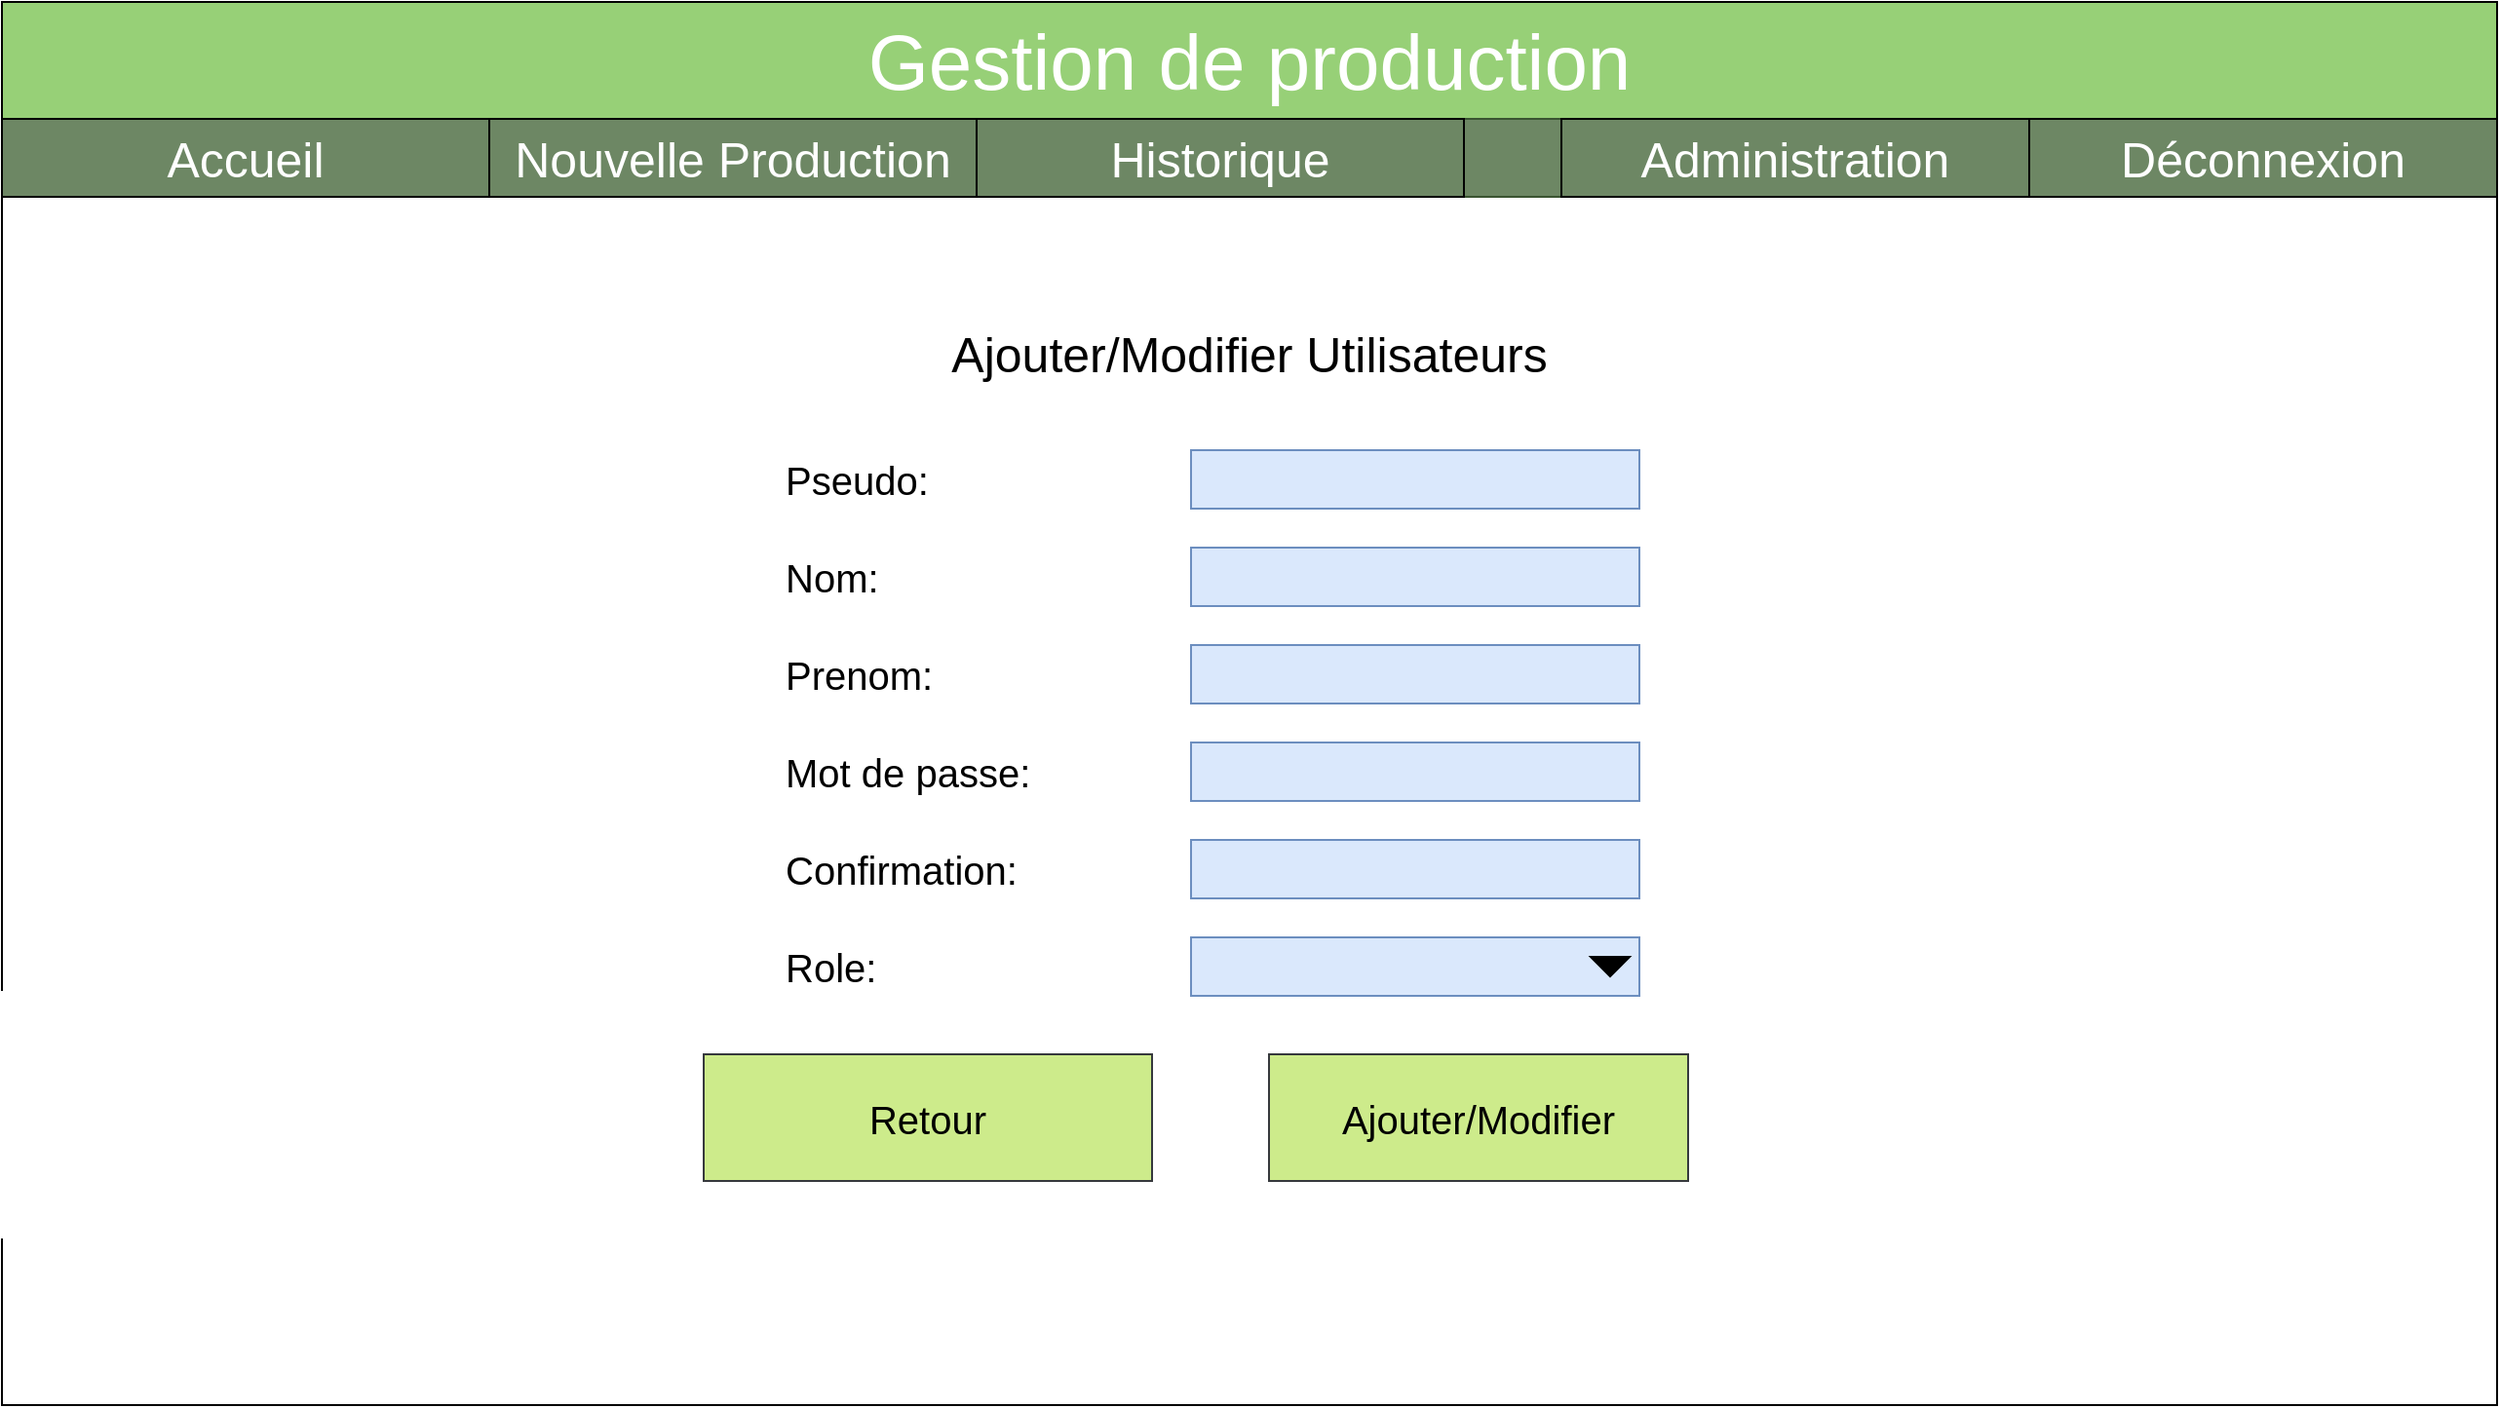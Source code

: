 <mxfile version="12.7.9" type="device"><diagram id="nJcAkj-IkeghnxrmYiz6" name="Page-1"><mxGraphModel dx="1422" dy="745" grid="1" gridSize="10" guides="1" tooltips="1" connect="1" arrows="1" fold="1" page="1" pageScale="1" pageWidth="827" pageHeight="1169" math="0" shadow="0"><root><mxCell id="0"/><mxCell id="1" parent="0"/><mxCell id="vjvT3LGfOGAQxGTVw8E4-1" value="" style="rounded=0;whiteSpace=wrap;html=1;" vertex="1" parent="1"><mxGeometry x="190" y="310" width="1280" height="720" as="geometry"/></mxCell><mxCell id="vjvT3LGfOGAQxGTVw8E4-2" value="" style="group;fillColor=#D5E8D4;" vertex="1" connectable="0" parent="1"><mxGeometry x="190" y="310" width="1280" height="100" as="geometry"/></mxCell><mxCell id="vjvT3LGfOGAQxGTVw8E4-3" value="" style="rounded=0;whiteSpace=wrap;html=1;shadow=0;glass=0;comic=0;fontSize=40;align=center;fillColor=#97D077;strokeColor=#000000;" vertex="1" parent="vjvT3LGfOGAQxGTVw8E4-2"><mxGeometry width="1280" height="60" as="geometry"/></mxCell><mxCell id="vjvT3LGfOGAQxGTVw8E4-4" value="Gestion de production" style="text;html=1;align=center;verticalAlign=middle;whiteSpace=wrap;rounded=0;shadow=0;glass=0;comic=0;fontSize=40;labelBackgroundColor=none;labelBorderColor=none;fontStyle=0;fontColor=#FFFFFF;" vertex="1" parent="vjvT3LGfOGAQxGTVw8E4-2"><mxGeometry x="400" y="10" width="480" height="40" as="geometry"/></mxCell><mxCell id="vjvT3LGfOGAQxGTVw8E4-5" value="" style="rounded=0;whiteSpace=wrap;html=1;shadow=0;glass=0;comic=0;fontSize=40;align=center;fillColor=#6d8764;strokeColor=#3A5431;fontColor=#ffffff;" vertex="1" parent="vjvT3LGfOGAQxGTVw8E4-2"><mxGeometry y="60" width="1280" height="40" as="geometry"/></mxCell><mxCell id="vjvT3LGfOGAQxGTVw8E4-6" value="Nouvelle Production" style="text;html=1;strokeColor=#000000;fillColor=none;align=center;verticalAlign=middle;whiteSpace=wrap;rounded=0;fontSize=25;fontColor=#FFFFFF;" vertex="1" parent="vjvT3LGfOGAQxGTVw8E4-2"><mxGeometry x="250" y="60" width="250" height="40" as="geometry"/></mxCell><mxCell id="vjvT3LGfOGAQxGTVw8E4-7" value="Historique&lt;span style=&quot;color: rgba(0 , 0 , 0 , 0) ; font-family: monospace ; font-size: 0px ; white-space: nowrap&quot;&gt;%3CmxGraphModel%3E%3Croot%3E%3CmxCell%20id%3D%220%22%2F%3E%3CmxCell%20id%3D%221%22%20parent%3D%220%22%2F%3E%3CmxCell%20id%3D%222%22%20value%3D%22Nouvelle%20Production%22%20style%3D%22text%3Bhtml%3D1%3BstrokeColor%3Dnone%3BfillColor%3Dnone%3Balign%3Dcenter%3BverticalAlign%3Dmiddle%3BwhiteSpace%3Dwrap%3Brounded%3D0%3BfontSize%3D25%3BfontColor%3D%23FFFFFF%3B%22%20vertex%3D%221%22%20parent%3D%221%22%3E%3CmxGeometry%20x%3D%22200%22%20y%3D%22370%22%20width%3D%22260%22%20height%3D%2240%22%20as%3D%22geometry%22%2F%3E%3C%2FmxCell%3E%3C%2Froot%3E%3C%2FmxGraphModel%3E&lt;/span&gt;" style="text;html=1;strokeColor=#000000;fillColor=none;align=center;verticalAlign=middle;whiteSpace=wrap;rounded=0;fontSize=25;fontColor=#FFFFFF;" vertex="1" parent="vjvT3LGfOGAQxGTVw8E4-2"><mxGeometry x="500" y="60" width="250" height="40" as="geometry"/></mxCell><mxCell id="vjvT3LGfOGAQxGTVw8E4-8" value="Administration" style="text;html=1;strokeColor=#000000;fillColor=none;align=center;verticalAlign=middle;whiteSpace=wrap;rounded=0;fontSize=25;fontColor=#FFFFFF;" vertex="1" parent="vjvT3LGfOGAQxGTVw8E4-2"><mxGeometry x="800" y="60" width="240" height="40" as="geometry"/></mxCell><mxCell id="vjvT3LGfOGAQxGTVw8E4-9" value="Déconnexion" style="text;html=1;strokeColor=#000000;fillColor=none;align=center;verticalAlign=middle;whiteSpace=wrap;rounded=0;fontSize=25;fontColor=#FFFFFF;" vertex="1" parent="vjvT3LGfOGAQxGTVw8E4-2"><mxGeometry x="1040" y="60" width="240" height="40" as="geometry"/></mxCell><mxCell id="vjvT3LGfOGAQxGTVw8E4-10" value="Accueil" style="text;html=1;strokeColor=#000000;fillColor=none;align=center;verticalAlign=middle;whiteSpace=wrap;rounded=0;fontSize=25;fontColor=#FFFFFF;" vertex="1" parent="vjvT3LGfOGAQxGTVw8E4-2"><mxGeometry y="60" width="250" height="40" as="geometry"/></mxCell><mxCell id="vjvT3LGfOGAQxGTVw8E4-11" value="&lt;font style=&quot;font-size: 25px&quot;&gt;Ajouter/Modifier Utilisateurs&lt;/font&gt;" style="text;html=1;strokeColor=none;fillColor=none;align=center;verticalAlign=middle;whiteSpace=wrap;rounded=0;fontSize=40;" vertex="1" parent="1"><mxGeometry x="590" y="460" width="480" height="50" as="geometry"/></mxCell><mxCell id="vjvT3LGfOGAQxGTVw8E4-16" value="Ajouter/Modifier" style="rounded=0;whiteSpace=wrap;html=1;shadow=0;glass=0;comic=0;fontSize=20;align=center;fillColor=#cdeb8b;strokeColor=#36393d;" vertex="1" parent="1"><mxGeometry x="840" y="850" width="215" height="65" as="geometry"/></mxCell><mxCell id="vjvT3LGfOGAQxGTVw8E4-21" value="Retour" style="rounded=0;whiteSpace=wrap;html=1;shadow=0;glass=0;comic=0;fontSize=20;align=center;fillColor=#cdeb8b;strokeColor=#36393d;" vertex="1" parent="1"><mxGeometry x="550" y="850" width="230" height="65" as="geometry"/></mxCell><mxCell id="vjvT3LGfOGAQxGTVw8E4-23" value="" style="rounded=0;whiteSpace=wrap;html=1;fontSize=40;fillColor=#dae8fc;strokeColor=#6c8ebf;" vertex="1" parent="1"><mxGeometry x="800" y="540" width="230" height="30" as="geometry"/></mxCell><mxCell id="vjvT3LGfOGAQxGTVw8E4-25" value="Pseudo:" style="text;html=1;strokeColor=none;fillColor=none;align=left;verticalAlign=middle;whiteSpace=wrap;rounded=0;fontSize=20;" vertex="1" parent="1"><mxGeometry x="590" y="540" width="190" height="30" as="geometry"/></mxCell><mxCell id="vjvT3LGfOGAQxGTVw8E4-26" value="" style="rounded=0;whiteSpace=wrap;html=1;fontSize=40;fillColor=#dae8fc;strokeColor=#6c8ebf;" vertex="1" parent="1"><mxGeometry x="800" y="590" width="230" height="30" as="geometry"/></mxCell><mxCell id="vjvT3LGfOGAQxGTVw8E4-27" value="&lt;font style=&quot;font-size: 20px&quot;&gt;Nom:&lt;/font&gt;" style="text;html=1;strokeColor=none;fillColor=none;align=left;verticalAlign=middle;whiteSpace=wrap;rounded=0;fontSize=20;" vertex="1" parent="1"><mxGeometry x="590" y="590" width="190" height="30" as="geometry"/></mxCell><mxCell id="vjvT3LGfOGAQxGTVw8E4-28" value="" style="rounded=0;whiteSpace=wrap;html=1;fontSize=40;fillColor=#dae8fc;strokeColor=#6c8ebf;" vertex="1" parent="1"><mxGeometry x="800" y="640" width="230" height="30" as="geometry"/></mxCell><mxCell id="vjvT3LGfOGAQxGTVw8E4-29" value="&lt;font style=&quot;font-size: 20px&quot;&gt;Prenom:&lt;/font&gt;" style="text;html=1;strokeColor=none;fillColor=none;align=left;verticalAlign=middle;whiteSpace=wrap;rounded=0;fontSize=20;" vertex="1" parent="1"><mxGeometry x="590" y="640" width="190" height="30" as="geometry"/></mxCell><mxCell id="vjvT3LGfOGAQxGTVw8E4-30" value="" style="rounded=0;whiteSpace=wrap;html=1;fontSize=40;fillColor=#dae8fc;strokeColor=#6c8ebf;" vertex="1" parent="1"><mxGeometry x="800" y="690" width="230" height="30" as="geometry"/></mxCell><mxCell id="vjvT3LGfOGAQxGTVw8E4-31" value="Mot de passe:" style="text;html=1;strokeColor=none;fillColor=none;align=left;verticalAlign=middle;whiteSpace=wrap;rounded=0;fontSize=20;" vertex="1" parent="1"><mxGeometry x="590" y="690" width="190" height="30" as="geometry"/></mxCell><mxCell id="vjvT3LGfOGAQxGTVw8E4-32" value="" style="rounded=0;whiteSpace=wrap;html=1;fontSize=40;fillColor=#dae8fc;strokeColor=#6c8ebf;" vertex="1" parent="1"><mxGeometry x="800" y="790" width="230" height="30" as="geometry"/></mxCell><mxCell id="vjvT3LGfOGAQxGTVw8E4-33" value="Role:" style="text;html=1;strokeColor=none;fillColor=none;align=left;verticalAlign=middle;whiteSpace=wrap;rounded=0;fontSize=20;" vertex="1" parent="1"><mxGeometry x="590" y="790" width="190" height="30" as="geometry"/></mxCell><mxCell id="vjvT3LGfOGAQxGTVw8E4-34" value="" style="rounded=0;whiteSpace=wrap;html=1;fontSize=40;fillColor=#dae8fc;strokeColor=#6c8ebf;" vertex="1" parent="1"><mxGeometry x="800" y="740" width="230" height="30" as="geometry"/></mxCell><mxCell id="vjvT3LGfOGAQxGTVw8E4-35" value="Confirmation:" style="text;html=1;strokeColor=none;fillColor=none;align=left;verticalAlign=middle;whiteSpace=wrap;rounded=0;fontSize=20;" vertex="1" parent="1"><mxGeometry x="590" y="740" width="190" height="30" as="geometry"/></mxCell><mxCell id="vjvT3LGfOGAQxGTVw8E4-36" value="" style="triangle;whiteSpace=wrap;html=1;fillColor=#000000;rotation=90;" vertex="1" parent="1"><mxGeometry x="1010" y="795" width="10" height="20" as="geometry"/></mxCell></root></mxGraphModel></diagram></mxfile>